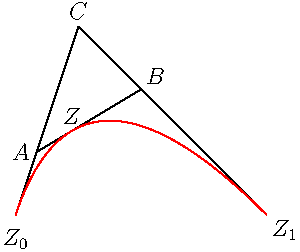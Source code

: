 
import graph;

size(150);

pair Z0 = (0, 0), Z1 = (4, 0), C = (1, 3);

real t = 1/3;
pair A = interp(Z0, C, t);
pair B = interp(C, Z1, t);
pair Z = interp(A, B, t);
draw(Z0 -- C -- Z1);
draw(A -- B);
pair f(real t) {
  return (1-t)^2*Z0 + 2*t*(1-t)*C+t^2*Z1;
}

draw(graph(f, 0, 1), red);
label("$A$", A, W);
label("$B$", B, NE);
label("$C$", C, N);
label("$Z_0$", Z0, S+S);
label("$Z_1$", Z1, SE);
label("$Z$", Z, N);

